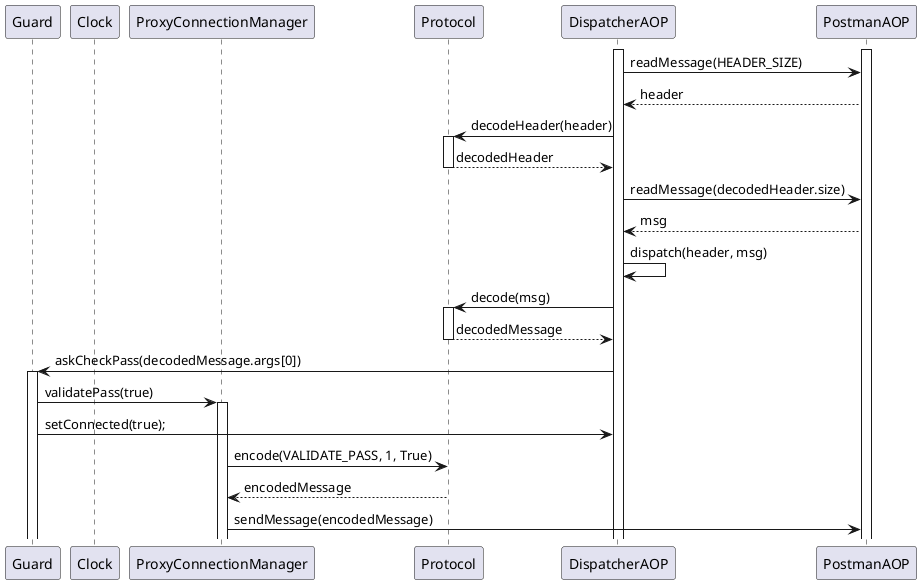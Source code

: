 @startuml

participant Guard
participant Clock
participant ProxyConnectionManager
participant Protocol
participant DispatcherAOP

activate PostmanAOP
activate DispatcherAOP

DispatcherAOP -> PostmanAOP : readMessage(HEADER_SIZE)

PostmanAOP --> DispatcherAOP : header

DispatcherAOP -> Protocol : decodeHeader(header)
activate Protocol
Protocol --> DispatcherAOP : decodedHeader
deactivate Protocol

DispatcherAOP -> PostmanAOP : readMessage(decodedHeader.size)
PostmanAOP --> DispatcherAOP : msg

DispatcherAOP -> DispatcherAOP : dispatch(header, msg)

DispatcherAOP -> Protocol : decode(msg)
activate Protocol
Protocol --> DispatcherAOP : decodedMessage
deactivate Protocol

DispatcherAOP -> Guard : askCheckPass(decodedMessage.args[0])
activate Guard  

Guard -> ProxyConnectionManager : validatePass(true)
activate ProxyConnectionManager

Guard -> DispatcherAOP : setConnected(true);

ProxyConnectionManager -> Protocol : encode(VALIDATE_PASS, 1, True)
Protocol --> ProxyConnectionManager : encodedMessage

ProxyConnectionManager -> PostmanAOP : sendMessage(encodedMessage)


@enduml